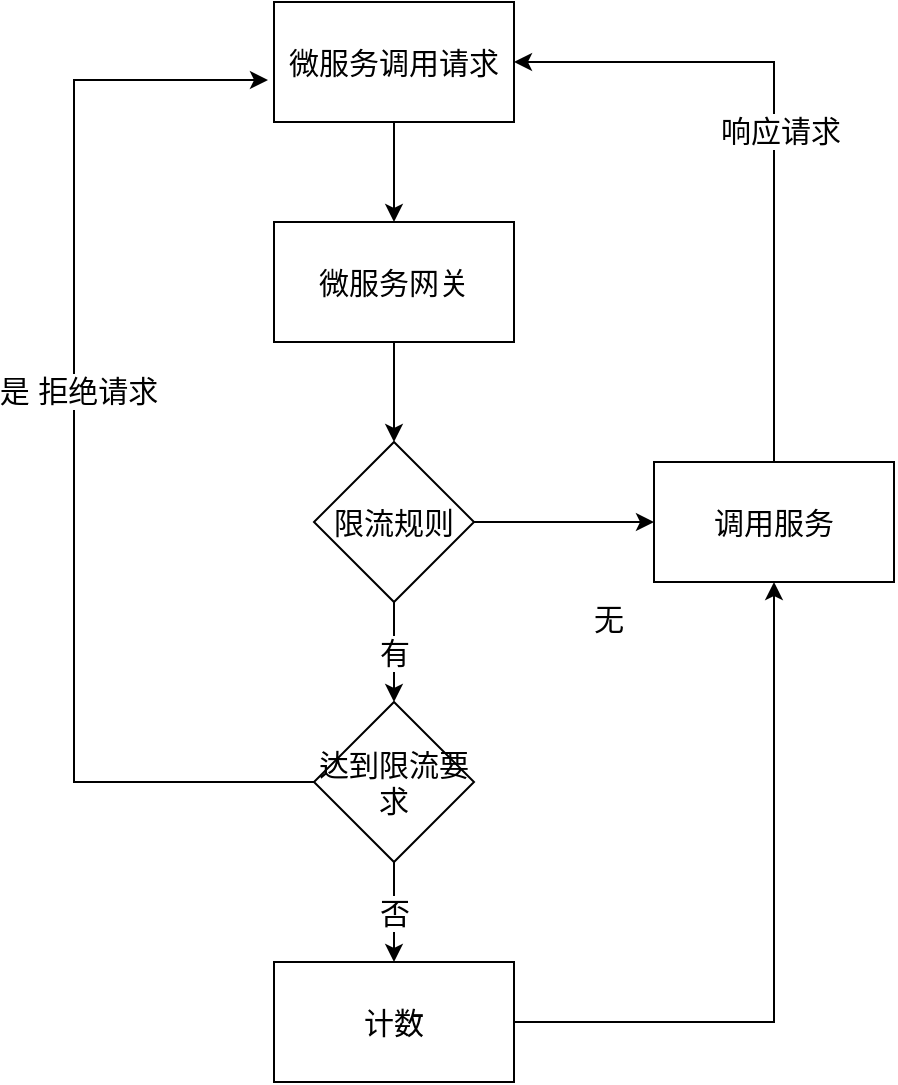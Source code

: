<mxfile pages="1" version="11.2.8" type="github"><diagram id="1q_HtLCNT3Ld7V-nDa27" name="第 1 页"><mxGraphModel dx="1335" dy="784" grid="1" gridSize="10" guides="1" tooltips="1" connect="1" arrows="1" fold="1" page="1" pageScale="1" pageWidth="827" pageHeight="1169" math="0" shadow="0"><root><mxCell id="0"/><mxCell id="1" parent="0"/><mxCell id="Hbze5byn_mtfOhMNs0T6-3" value="" style="edgeStyle=orthogonalEdgeStyle;rounded=0;orthogonalLoop=1;jettySize=auto;html=1;fontSize=15;" parent="1" source="Hbze5byn_mtfOhMNs0T6-1" target="Hbze5byn_mtfOhMNs0T6-2" edge="1"><mxGeometry relative="1" as="geometry"/></mxCell><mxCell id="Hbze5byn_mtfOhMNs0T6-1" value="微服务调用请求" style="rounded=0;whiteSpace=wrap;html=1;fontSize=15;" parent="1" vertex="1"><mxGeometry x="210" y="40" width="120" height="60" as="geometry"/></mxCell><mxCell id="Hbze5byn_mtfOhMNs0T6-7" style="edgeStyle=orthogonalEdgeStyle;rounded=0;orthogonalLoop=1;jettySize=auto;html=1;entryX=0.5;entryY=0;entryDx=0;entryDy=0;fontSize=15;" parent="1" source="Hbze5byn_mtfOhMNs0T6-2" target="Hbze5byn_mtfOhMNs0T6-6" edge="1"><mxGeometry relative="1" as="geometry"/></mxCell><mxCell id="Hbze5byn_mtfOhMNs0T6-2" value="微服务网关" style="rounded=0;whiteSpace=wrap;html=1;fontSize=15;" parent="1" vertex="1"><mxGeometry x="210" y="150" width="120" height="60" as="geometry"/></mxCell><mxCell id="Hbze5byn_mtfOhMNs0T6-9" value="有" style="edgeStyle=orthogonalEdgeStyle;rounded=0;orthogonalLoop=1;jettySize=auto;html=1;fontSize=15;" parent="1" source="Hbze5byn_mtfOhMNs0T6-6" target="Hbze5byn_mtfOhMNs0T6-17" edge="1"><mxGeometry relative="1" as="geometry"><mxPoint x="270" y="390" as="targetPoint"/></mxGeometry></mxCell><mxCell id="Hbze5byn_mtfOhMNs0T6-11" style="edgeStyle=orthogonalEdgeStyle;rounded=0;orthogonalLoop=1;jettySize=auto;html=1;fontSize=15;" parent="1" source="Hbze5byn_mtfOhMNs0T6-6" target="Hbze5byn_mtfOhMNs0T6-14" edge="1"><mxGeometry relative="1" as="geometry"><mxPoint x="400" y="300" as="targetPoint"/></mxGeometry></mxCell><mxCell id="Hbze5byn_mtfOhMNs0T6-13" value="无" style="text;html=1;resizable=0;points=[];align=center;verticalAlign=middle;labelBackgroundColor=#ffffff;fontSize=15;" parent="Hbze5byn_mtfOhMNs0T6-11" vertex="1" connectable="0"><mxGeometry x="-0.143" y="-24" relative="1" as="geometry"><mxPoint x="28" y="24" as="offset"/></mxGeometry></mxCell><mxCell id="Hbze5byn_mtfOhMNs0T6-6" value="限流规则" style="rhombus;whiteSpace=wrap;html=1;fontSize=15;" parent="1" vertex="1"><mxGeometry x="230" y="260" width="80" height="80" as="geometry"/></mxCell><mxCell id="Hbze5byn_mtfOhMNs0T6-15" style="edgeStyle=orthogonalEdgeStyle;rounded=0;orthogonalLoop=1;jettySize=auto;html=1;entryX=1;entryY=0.5;entryDx=0;entryDy=0;exitX=0.5;exitY=0;exitDx=0;exitDy=0;fontSize=15;" parent="1" source="Hbze5byn_mtfOhMNs0T6-14" target="Hbze5byn_mtfOhMNs0T6-1" edge="1"><mxGeometry relative="1" as="geometry"/></mxCell><mxCell id="Hbze5byn_mtfOhMNs0T6-16" value="响应请求" style="text;html=1;resizable=0;points=[];align=center;verticalAlign=middle;labelBackgroundColor=#ffffff;fontSize=15;" parent="Hbze5byn_mtfOhMNs0T6-15" vertex="1" connectable="0"><mxGeometry x="0.006" y="-3" relative="1" as="geometry"><mxPoint as="offset"/></mxGeometry></mxCell><mxCell id="Hbze5byn_mtfOhMNs0T6-14" value="调用服务" style="rounded=0;whiteSpace=wrap;html=1;fontSize=15;" parent="1" vertex="1"><mxGeometry x="400" y="270" width="120" height="60" as="geometry"/></mxCell><mxCell id="Hbze5byn_mtfOhMNs0T6-18" style="edgeStyle=orthogonalEdgeStyle;rounded=0;orthogonalLoop=1;jettySize=auto;html=1;entryX=-0.025;entryY=0.65;entryDx=0;entryDy=0;entryPerimeter=0;fontSize=15;" parent="1" source="Hbze5byn_mtfOhMNs0T6-17" target="Hbze5byn_mtfOhMNs0T6-1" edge="1"><mxGeometry relative="1" as="geometry"><mxPoint x="110" y="80" as="targetPoint"/><Array as="points"><mxPoint x="110" y="430"/><mxPoint x="110" y="79"/></Array></mxGeometry></mxCell><mxCell id="Hbze5byn_mtfOhMNs0T6-19" value="是 拒绝请求" style="text;html=1;resizable=0;points=[];align=center;verticalAlign=middle;labelBackgroundColor=#ffffff;fontSize=15;" parent="Hbze5byn_mtfOhMNs0T6-18" vertex="1" connectable="0"><mxGeometry x="0.112" y="-2" relative="1" as="geometry"><mxPoint as="offset"/></mxGeometry></mxCell><mxCell id="Hbze5byn_mtfOhMNs0T6-23" value="否" style="edgeStyle=orthogonalEdgeStyle;rounded=0;orthogonalLoop=1;jettySize=auto;html=1;fontSize=15;" parent="1" source="Hbze5byn_mtfOhMNs0T6-17" target="Hbze5byn_mtfOhMNs0T6-22" edge="1"><mxGeometry relative="1" as="geometry"/></mxCell><mxCell id="Hbze5byn_mtfOhMNs0T6-17" value="达到限流要求" style="rhombus;whiteSpace=wrap;html=1;fontSize=15;" parent="1" vertex="1"><mxGeometry x="230" y="390" width="80" height="80" as="geometry"/></mxCell><mxCell id="Hbze5byn_mtfOhMNs0T6-24" style="edgeStyle=orthogonalEdgeStyle;rounded=0;orthogonalLoop=1;jettySize=auto;html=1;entryX=0.5;entryY=1;entryDx=0;entryDy=0;fontSize=15;" parent="1" source="Hbze5byn_mtfOhMNs0T6-22" target="Hbze5byn_mtfOhMNs0T6-14" edge="1"><mxGeometry relative="1" as="geometry"/></mxCell><mxCell id="Hbze5byn_mtfOhMNs0T6-22" value="计数" style="rounded=0;whiteSpace=wrap;html=1;fontSize=15;" parent="1" vertex="1"><mxGeometry x="210" y="520" width="120" height="60" as="geometry"/></mxCell></root></mxGraphModel></diagram></mxfile>